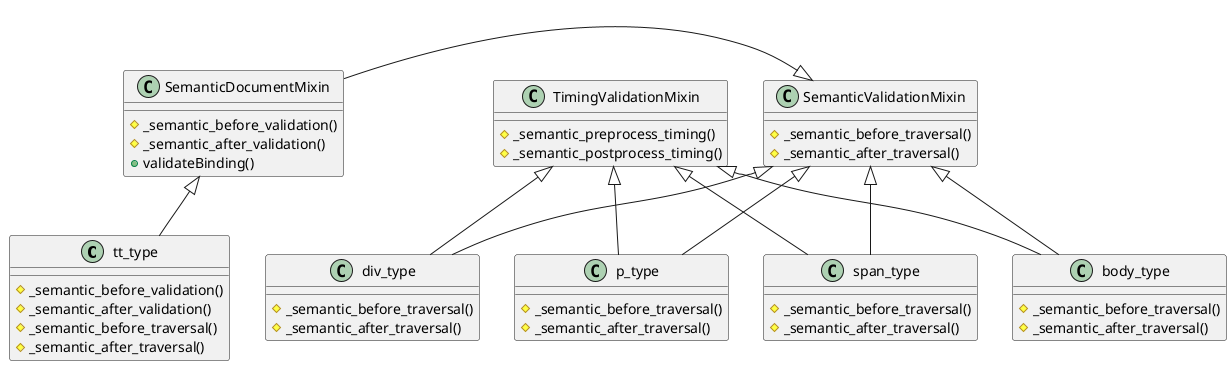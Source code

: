 @startuml

class tt_type {
  #_semantic_before_validation()
  #_semantic_after_validation()
  #_semantic_before_traversal()
  #_semantic_after_traversal()
}
class body_type {
  #_semantic_before_traversal()
  #_semantic_after_traversal()
}
class div_type {
  #_semantic_before_traversal()
  #_semantic_after_traversal()
}
class p_type {
  #_semantic_before_traversal()
  #_semantic_after_traversal()
}
class span_type {
  #_semantic_before_traversal()
  #_semantic_after_traversal()
}

class SemanticValidationMixin {
  #_semantic_before_traversal()
  #_semantic_after_traversal()
}
class SemanticDocumentMixin {
  #_semantic_before_validation()
  #_semantic_after_validation()
  +validateBinding()
}
class TimingValidationMixin {
  #_semantic_preprocess_timing()
  #_semantic_postprocess_timing()
}

SemanticDocumentMixin -|> SemanticValidationMixin
SemanticDocumentMixin <|-- tt_type
SemanticValidationMixin <|-- body_type
SemanticValidationMixin <|-- div_type
SemanticValidationMixin <|-- p_type
SemanticValidationMixin <|-- span_type
TimingValidationMixin <|-- body_type
TimingValidationMixin <|-- div_type
TimingValidationMixin <|-- p_type
TimingValidationMixin <|-- span_type

@enduml
